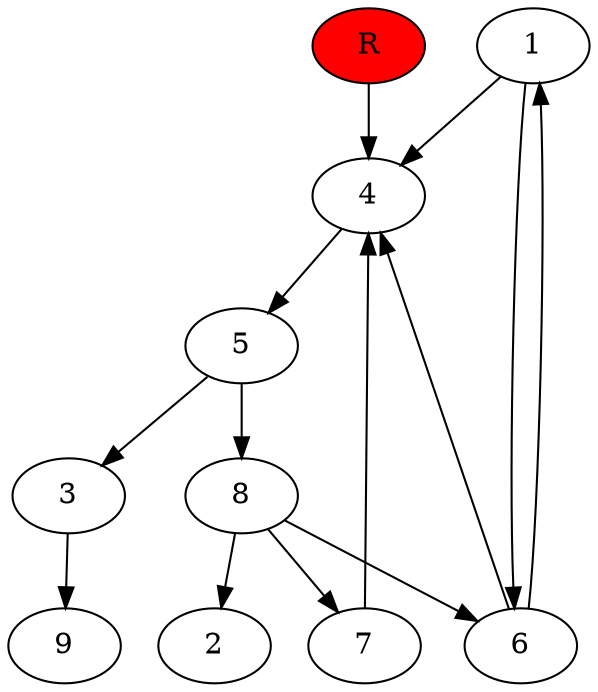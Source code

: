 digraph prb6700 {
	1
	2
	3
	4
	5
	6
	7
	8
	R [fillcolor="#ff0000" style=filled]
	1 -> 4
	1 -> 6
	3 -> 9
	4 -> 5
	5 -> 3
	5 -> 8
	6 -> 1
	6 -> 4
	7 -> 4
	8 -> 2
	8 -> 6
	8 -> 7
	R -> 4
}
